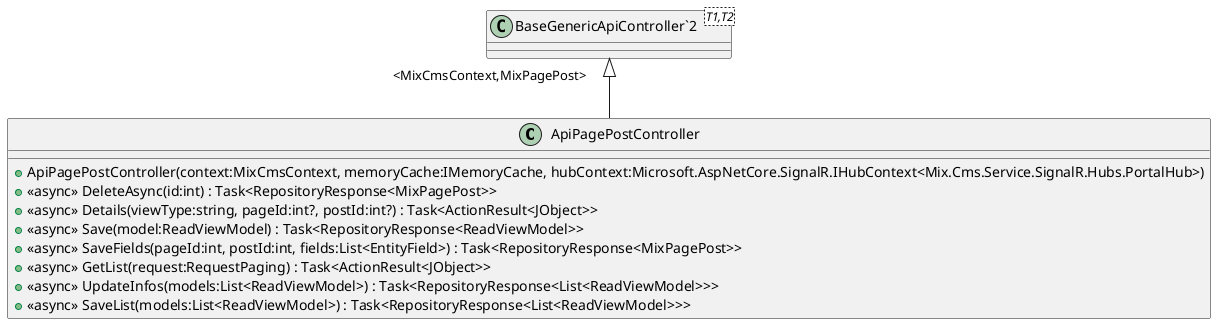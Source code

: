 @startuml
class ApiPagePostController {
    + ApiPagePostController(context:MixCmsContext, memoryCache:IMemoryCache, hubContext:Microsoft.AspNetCore.SignalR.IHubContext<Mix.Cms.Service.SignalR.Hubs.PortalHub>)
    + <<async>> DeleteAsync(id:int) : Task<RepositoryResponse<MixPagePost>>
    + <<async>> Details(viewType:string, pageId:int?, postId:int?) : Task<ActionResult<JObject>>
    + <<async>> Save(model:ReadViewModel) : Task<RepositoryResponse<ReadViewModel>>
    + <<async>> SaveFields(pageId:int, postId:int, fields:List<EntityField>) : Task<RepositoryResponse<MixPagePost>>
    + <<async>> GetList(request:RequestPaging) : Task<ActionResult<JObject>>
    + <<async>> UpdateInfos(models:List<ReadViewModel>) : Task<RepositoryResponse<List<ReadViewModel>>>
    + <<async>> SaveList(models:List<ReadViewModel>) : Task<RepositoryResponse<List<ReadViewModel>>>
}
class "BaseGenericApiController`2"<T1,T2> {
}
"BaseGenericApiController`2" "<MixCmsContext,MixPagePost>" <|-- ApiPagePostController
@enduml
